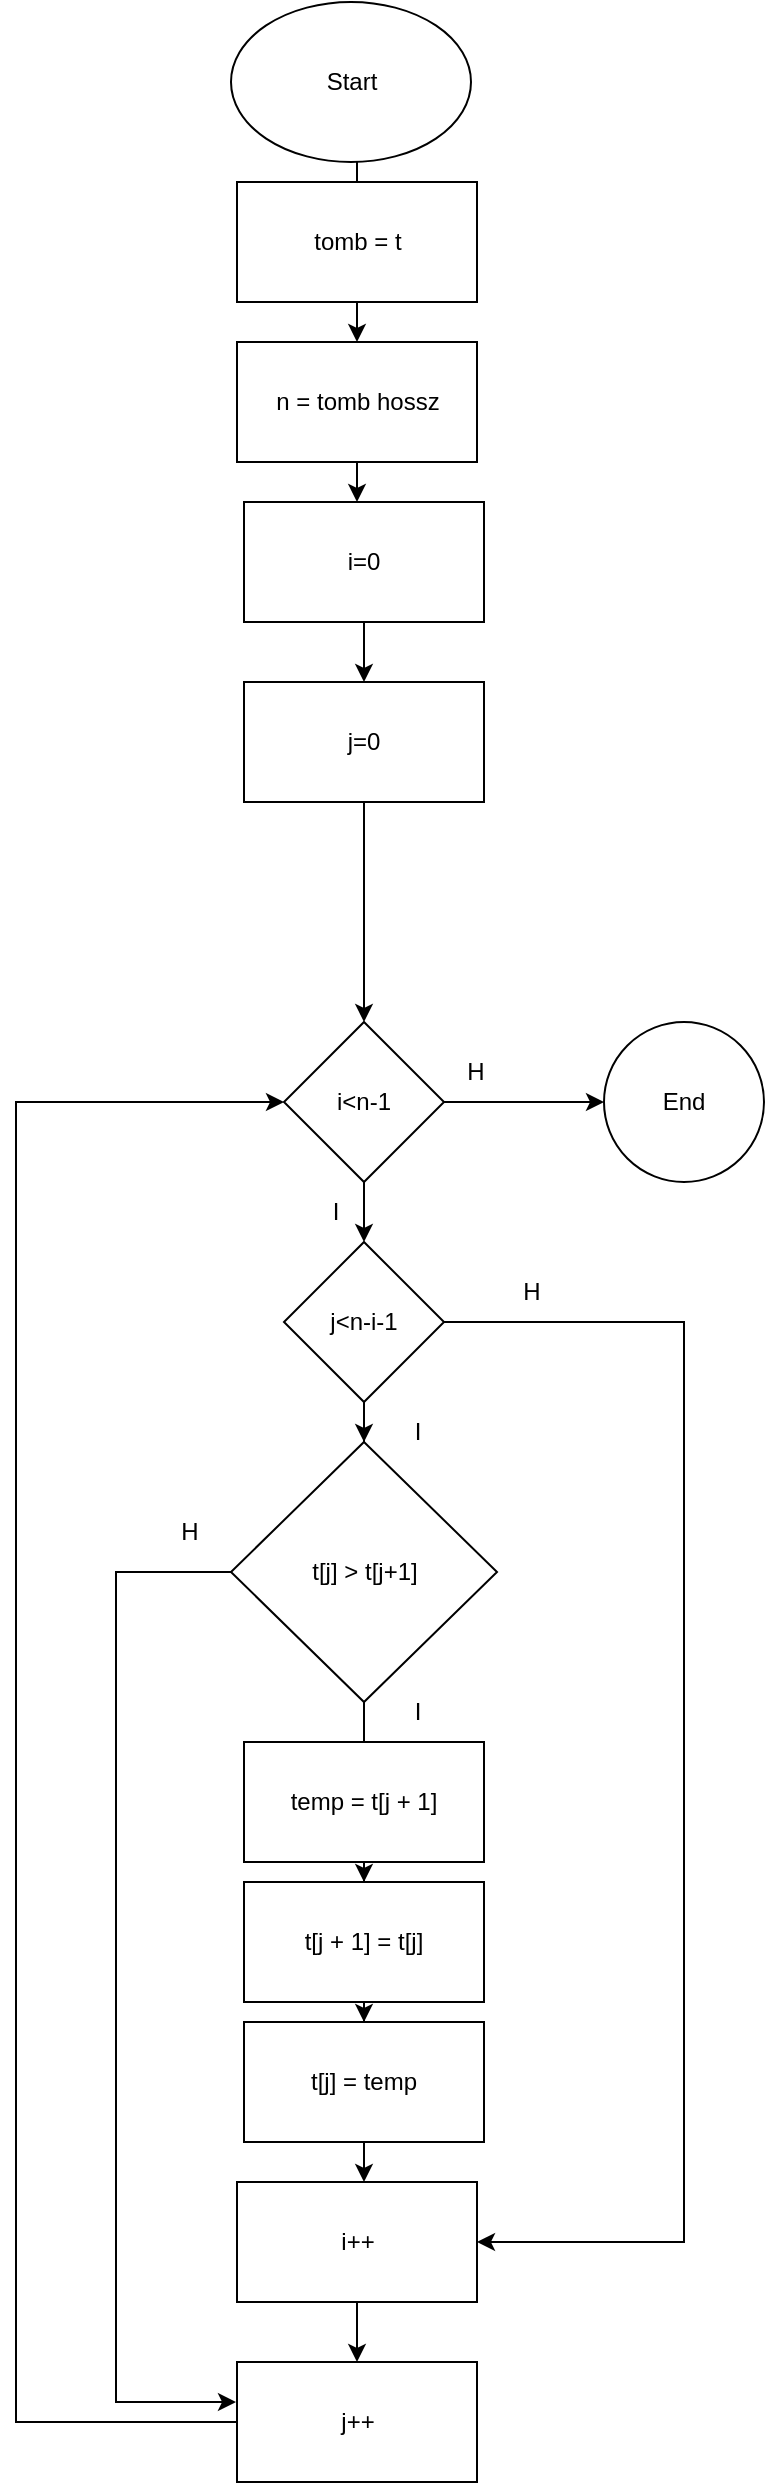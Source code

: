<mxfile version="21.3.7" type="device">
  <diagram id="C5RBs43oDa-KdzZeNtuy" name="Page-1">
    <mxGraphModel dx="2390" dy="1340" grid="1" gridSize="10" guides="1" tooltips="1" connect="1" arrows="1" fold="1" page="1" pageScale="1" pageWidth="827" pageHeight="1169" math="0" shadow="0">
      <root>
        <mxCell id="WIyWlLk6GJQsqaUBKTNV-0" />
        <mxCell id="WIyWlLk6GJQsqaUBKTNV-1" parent="WIyWlLk6GJQsqaUBKTNV-0" />
        <mxCell id="bBZBjRqpBGA2IM5Kb0tL-0" value="" style="edgeStyle=orthogonalEdgeStyle;rounded=0;orthogonalLoop=1;jettySize=auto;html=1;" edge="1" parent="WIyWlLk6GJQsqaUBKTNV-1" source="bBZBjRqpBGA2IM5Kb0tL-26" target="bBZBjRqpBGA2IM5Kb0tL-3">
          <mxGeometry relative="1" as="geometry">
            <Array as="points">
              <mxPoint x="380.5" y="300" />
              <mxPoint x="380.5" y="300" />
            </Array>
          </mxGeometry>
        </mxCell>
        <mxCell id="bBZBjRqpBGA2IM5Kb0tL-1" value="Start&lt;br&gt;" style="ellipse;whiteSpace=wrap;html=1;" vertex="1" parent="WIyWlLk6GJQsqaUBKTNV-1">
          <mxGeometry x="317.5" y="110" width="120" height="80" as="geometry" />
        </mxCell>
        <mxCell id="bBZBjRqpBGA2IM5Kb0tL-2" value="" style="edgeStyle=orthogonalEdgeStyle;rounded=0;orthogonalLoop=1;jettySize=auto;html=1;" edge="1" parent="WIyWlLk6GJQsqaUBKTNV-1" source="bBZBjRqpBGA2IM5Kb0tL-3" target="bBZBjRqpBGA2IM5Kb0tL-5">
          <mxGeometry relative="1" as="geometry" />
        </mxCell>
        <mxCell id="bBZBjRqpBGA2IM5Kb0tL-3" value="i=0" style="whiteSpace=wrap;html=1;" vertex="1" parent="WIyWlLk6GJQsqaUBKTNV-1">
          <mxGeometry x="324" y="360" width="120" height="60" as="geometry" />
        </mxCell>
        <mxCell id="bBZBjRqpBGA2IM5Kb0tL-4" value="" style="edgeStyle=orthogonalEdgeStyle;rounded=0;orthogonalLoop=1;jettySize=auto;html=1;" edge="1" parent="WIyWlLk6GJQsqaUBKTNV-1" source="bBZBjRqpBGA2IM5Kb0tL-5" target="bBZBjRqpBGA2IM5Kb0tL-8">
          <mxGeometry relative="1" as="geometry" />
        </mxCell>
        <mxCell id="bBZBjRqpBGA2IM5Kb0tL-5" value="j=0" style="whiteSpace=wrap;html=1;" vertex="1" parent="WIyWlLk6GJQsqaUBKTNV-1">
          <mxGeometry x="324" y="450" width="120" height="60" as="geometry" />
        </mxCell>
        <mxCell id="bBZBjRqpBGA2IM5Kb0tL-6" value="" style="edgeStyle=orthogonalEdgeStyle;rounded=0;orthogonalLoop=1;jettySize=auto;html=1;" edge="1" parent="WIyWlLk6GJQsqaUBKTNV-1" source="bBZBjRqpBGA2IM5Kb0tL-8" target="bBZBjRqpBGA2IM5Kb0tL-9">
          <mxGeometry relative="1" as="geometry" />
        </mxCell>
        <mxCell id="bBZBjRqpBGA2IM5Kb0tL-7" value="" style="edgeStyle=orthogonalEdgeStyle;rounded=0;orthogonalLoop=1;jettySize=auto;html=1;" edge="1" parent="WIyWlLk6GJQsqaUBKTNV-1" source="bBZBjRqpBGA2IM5Kb0tL-31" target="bBZBjRqpBGA2IM5Kb0tL-13">
          <mxGeometry relative="1" as="geometry">
            <Array as="points">
              <mxPoint x="384" y="1050" />
              <mxPoint x="384" y="1050" />
            </Array>
          </mxGeometry>
        </mxCell>
        <mxCell id="bBZBjRqpBGA2IM5Kb0tL-8" value="i&amp;lt;n-1" style="rhombus;whiteSpace=wrap;html=1;" vertex="1" parent="WIyWlLk6GJQsqaUBKTNV-1">
          <mxGeometry x="344" y="620" width="80" height="80" as="geometry" />
        </mxCell>
        <mxCell id="bBZBjRqpBGA2IM5Kb0tL-9" value="End&lt;br&gt;" style="ellipse;whiteSpace=wrap;html=1;" vertex="1" parent="WIyWlLk6GJQsqaUBKTNV-1">
          <mxGeometry x="504" y="620" width="80" height="80" as="geometry" />
        </mxCell>
        <mxCell id="bBZBjRqpBGA2IM5Kb0tL-10" value="I&lt;br&gt;" style="text;html=1;strokeColor=none;fillColor=none;align=center;verticalAlign=middle;whiteSpace=wrap;rounded=0;" vertex="1" parent="WIyWlLk6GJQsqaUBKTNV-1">
          <mxGeometry x="340" y="700" width="60" height="30" as="geometry" />
        </mxCell>
        <mxCell id="bBZBjRqpBGA2IM5Kb0tL-11" style="edgeStyle=orthogonalEdgeStyle;rounded=0;orthogonalLoop=1;jettySize=auto;html=1;entryX=1;entryY=0.5;entryDx=0;entryDy=0;" edge="1" parent="WIyWlLk6GJQsqaUBKTNV-1" source="bBZBjRqpBGA2IM5Kb0tL-29" target="bBZBjRqpBGA2IM5Kb0tL-13">
          <mxGeometry relative="1" as="geometry">
            <Array as="points">
              <mxPoint x="544" y="770" />
              <mxPoint x="544" y="1230" />
            </Array>
          </mxGeometry>
        </mxCell>
        <mxCell id="bBZBjRqpBGA2IM5Kb0tL-12" value="" style="edgeStyle=orthogonalEdgeStyle;rounded=0;orthogonalLoop=1;jettySize=auto;html=1;" edge="1" parent="WIyWlLk6GJQsqaUBKTNV-1" source="bBZBjRqpBGA2IM5Kb0tL-13" target="bBZBjRqpBGA2IM5Kb0tL-16">
          <mxGeometry relative="1" as="geometry" />
        </mxCell>
        <mxCell id="bBZBjRqpBGA2IM5Kb0tL-13" value="i++&lt;br&gt;" style="whiteSpace=wrap;html=1;" vertex="1" parent="WIyWlLk6GJQsqaUBKTNV-1">
          <mxGeometry x="320.5" y="1200" width="120" height="60" as="geometry" />
        </mxCell>
        <mxCell id="bBZBjRqpBGA2IM5Kb0tL-14" value="H" style="text;html=1;strokeColor=none;fillColor=none;align=center;verticalAlign=middle;whiteSpace=wrap;rounded=0;" vertex="1" parent="WIyWlLk6GJQsqaUBKTNV-1">
          <mxGeometry x="410" y="630" width="60" height="30" as="geometry" />
        </mxCell>
        <mxCell id="bBZBjRqpBGA2IM5Kb0tL-15" style="edgeStyle=orthogonalEdgeStyle;rounded=0;orthogonalLoop=1;jettySize=auto;html=1;entryX=0;entryY=0.5;entryDx=0;entryDy=0;" edge="1" parent="WIyWlLk6GJQsqaUBKTNV-1" source="bBZBjRqpBGA2IM5Kb0tL-16" target="bBZBjRqpBGA2IM5Kb0tL-8">
          <mxGeometry relative="1" as="geometry">
            <mxPoint x="340" y="660" as="targetPoint" />
            <Array as="points">
              <mxPoint x="210" y="1320" />
              <mxPoint x="210" y="660" />
            </Array>
          </mxGeometry>
        </mxCell>
        <mxCell id="bBZBjRqpBGA2IM5Kb0tL-16" value="j++" style="whiteSpace=wrap;html=1;" vertex="1" parent="WIyWlLk6GJQsqaUBKTNV-1">
          <mxGeometry x="320.5" y="1290" width="120" height="60" as="geometry" />
        </mxCell>
        <mxCell id="bBZBjRqpBGA2IM5Kb0tL-17" style="edgeStyle=orthogonalEdgeStyle;rounded=0;orthogonalLoop=1;jettySize=auto;html=1;" edge="1" parent="WIyWlLk6GJQsqaUBKTNV-1" source="bBZBjRqpBGA2IM5Kb0tL-31">
          <mxGeometry relative="1" as="geometry">
            <mxPoint x="320" y="1310" as="targetPoint" />
            <Array as="points">
              <mxPoint x="260" y="895" />
              <mxPoint x="260" y="1310" />
            </Array>
          </mxGeometry>
        </mxCell>
        <mxCell id="bBZBjRqpBGA2IM5Kb0tL-18" value="" style="edgeStyle=orthogonalEdgeStyle;rounded=0;orthogonalLoop=1;jettySize=auto;html=1;" edge="1" parent="WIyWlLk6GJQsqaUBKTNV-1" source="bBZBjRqpBGA2IM5Kb0tL-19" target="bBZBjRqpBGA2IM5Kb0tL-21">
          <mxGeometry relative="1" as="geometry" />
        </mxCell>
        <mxCell id="bBZBjRqpBGA2IM5Kb0tL-19" value="temp = t[j + 1]" style="whiteSpace=wrap;html=1;" vertex="1" parent="WIyWlLk6GJQsqaUBKTNV-1">
          <mxGeometry x="324" y="980" width="120" height="60" as="geometry" />
        </mxCell>
        <mxCell id="bBZBjRqpBGA2IM5Kb0tL-20" value="" style="edgeStyle=orthogonalEdgeStyle;rounded=0;orthogonalLoop=1;jettySize=auto;html=1;" edge="1" parent="WIyWlLk6GJQsqaUBKTNV-1" source="bBZBjRqpBGA2IM5Kb0tL-21" target="bBZBjRqpBGA2IM5Kb0tL-22">
          <mxGeometry relative="1" as="geometry" />
        </mxCell>
        <mxCell id="bBZBjRqpBGA2IM5Kb0tL-21" value="t[j + 1] = t[j]" style="whiteSpace=wrap;html=1;" vertex="1" parent="WIyWlLk6GJQsqaUBKTNV-1">
          <mxGeometry x="324" y="1050" width="120" height="60" as="geometry" />
        </mxCell>
        <mxCell id="bBZBjRqpBGA2IM5Kb0tL-22" value="t[j] = temp" style="whiteSpace=wrap;html=1;" vertex="1" parent="WIyWlLk6GJQsqaUBKTNV-1">
          <mxGeometry x="324" y="1120" width="120" height="60" as="geometry" />
        </mxCell>
        <mxCell id="bBZBjRqpBGA2IM5Kb0tL-23" value="I&lt;br&gt;" style="text;html=1;strokeColor=none;fillColor=none;align=center;verticalAlign=middle;whiteSpace=wrap;rounded=0;" vertex="1" parent="WIyWlLk6GJQsqaUBKTNV-1">
          <mxGeometry x="380.5" y="950" width="60" height="30" as="geometry" />
        </mxCell>
        <mxCell id="bBZBjRqpBGA2IM5Kb0tL-24" value="H&lt;br&gt;" style="text;html=1;strokeColor=none;fillColor=none;align=center;verticalAlign=middle;whiteSpace=wrap;rounded=0;" vertex="1" parent="WIyWlLk6GJQsqaUBKTNV-1">
          <mxGeometry x="267" y="860" width="60" height="30" as="geometry" />
        </mxCell>
        <mxCell id="bBZBjRqpBGA2IM5Kb0tL-25" value="" style="edgeStyle=orthogonalEdgeStyle;rounded=0;orthogonalLoop=1;jettySize=auto;html=1;" edge="1" parent="WIyWlLk6GJQsqaUBKTNV-1" source="bBZBjRqpBGA2IM5Kb0tL-1" target="bBZBjRqpBGA2IM5Kb0tL-26">
          <mxGeometry relative="1" as="geometry">
            <mxPoint x="380.5" y="270" as="sourcePoint" />
            <mxPoint x="380.5" y="360" as="targetPoint" />
            <Array as="points">
              <mxPoint x="380.5" y="270" />
              <mxPoint x="380.5" y="270" />
            </Array>
          </mxGeometry>
        </mxCell>
        <mxCell id="bBZBjRqpBGA2IM5Kb0tL-26" value="n = tomb hossz" style="rounded=0;whiteSpace=wrap;html=1;" vertex="1" parent="WIyWlLk6GJQsqaUBKTNV-1">
          <mxGeometry x="320.5" y="280" width="120" height="60" as="geometry" />
        </mxCell>
        <mxCell id="bBZBjRqpBGA2IM5Kb0tL-27" value="tomb = t" style="rounded=0;whiteSpace=wrap;html=1;" vertex="1" parent="WIyWlLk6GJQsqaUBKTNV-1">
          <mxGeometry x="320.5" y="200" width="120" height="60" as="geometry" />
        </mxCell>
        <mxCell id="bBZBjRqpBGA2IM5Kb0tL-28" value="" style="edgeStyle=orthogonalEdgeStyle;rounded=0;orthogonalLoop=1;jettySize=auto;html=1;" edge="1" parent="WIyWlLk6GJQsqaUBKTNV-1" source="bBZBjRqpBGA2IM5Kb0tL-8" target="bBZBjRqpBGA2IM5Kb0tL-29">
          <mxGeometry relative="1" as="geometry">
            <mxPoint x="384" y="630" as="sourcePoint" />
            <mxPoint x="387" y="1200" as="targetPoint" />
          </mxGeometry>
        </mxCell>
        <mxCell id="bBZBjRqpBGA2IM5Kb0tL-29" value="j&amp;lt;n-i-1" style="rhombus;whiteSpace=wrap;html=1;" vertex="1" parent="WIyWlLk6GJQsqaUBKTNV-1">
          <mxGeometry x="344" y="730" width="80" height="80" as="geometry" />
        </mxCell>
        <mxCell id="bBZBjRqpBGA2IM5Kb0tL-30" value="" style="edgeStyle=orthogonalEdgeStyle;rounded=0;orthogonalLoop=1;jettySize=auto;html=1;" edge="1" parent="WIyWlLk6GJQsqaUBKTNV-1" source="bBZBjRqpBGA2IM5Kb0tL-29" target="bBZBjRqpBGA2IM5Kb0tL-31">
          <mxGeometry relative="1" as="geometry">
            <mxPoint x="390" y="804" as="sourcePoint" />
            <mxPoint x="387" y="1200" as="targetPoint" />
            <Array as="points" />
          </mxGeometry>
        </mxCell>
        <mxCell id="bBZBjRqpBGA2IM5Kb0tL-31" value="t[j] &amp;gt; t[j+1]" style="rhombus;whiteSpace=wrap;html=1;" vertex="1" parent="WIyWlLk6GJQsqaUBKTNV-1">
          <mxGeometry x="317.5" y="830" width="133" height="130" as="geometry" />
        </mxCell>
        <mxCell id="bBZBjRqpBGA2IM5Kb0tL-32" value="H" style="text;html=1;strokeColor=none;fillColor=none;align=center;verticalAlign=middle;whiteSpace=wrap;rounded=0;" vertex="1" parent="WIyWlLk6GJQsqaUBKTNV-1">
          <mxGeometry x="437.5" y="740" width="60" height="30" as="geometry" />
        </mxCell>
        <mxCell id="bBZBjRqpBGA2IM5Kb0tL-33" value="I&lt;br&gt;" style="text;html=1;strokeColor=none;fillColor=none;align=center;verticalAlign=middle;whiteSpace=wrap;rounded=0;" vertex="1" parent="WIyWlLk6GJQsqaUBKTNV-1">
          <mxGeometry x="380.5" y="810" width="60" height="30" as="geometry" />
        </mxCell>
      </root>
    </mxGraphModel>
  </diagram>
</mxfile>
